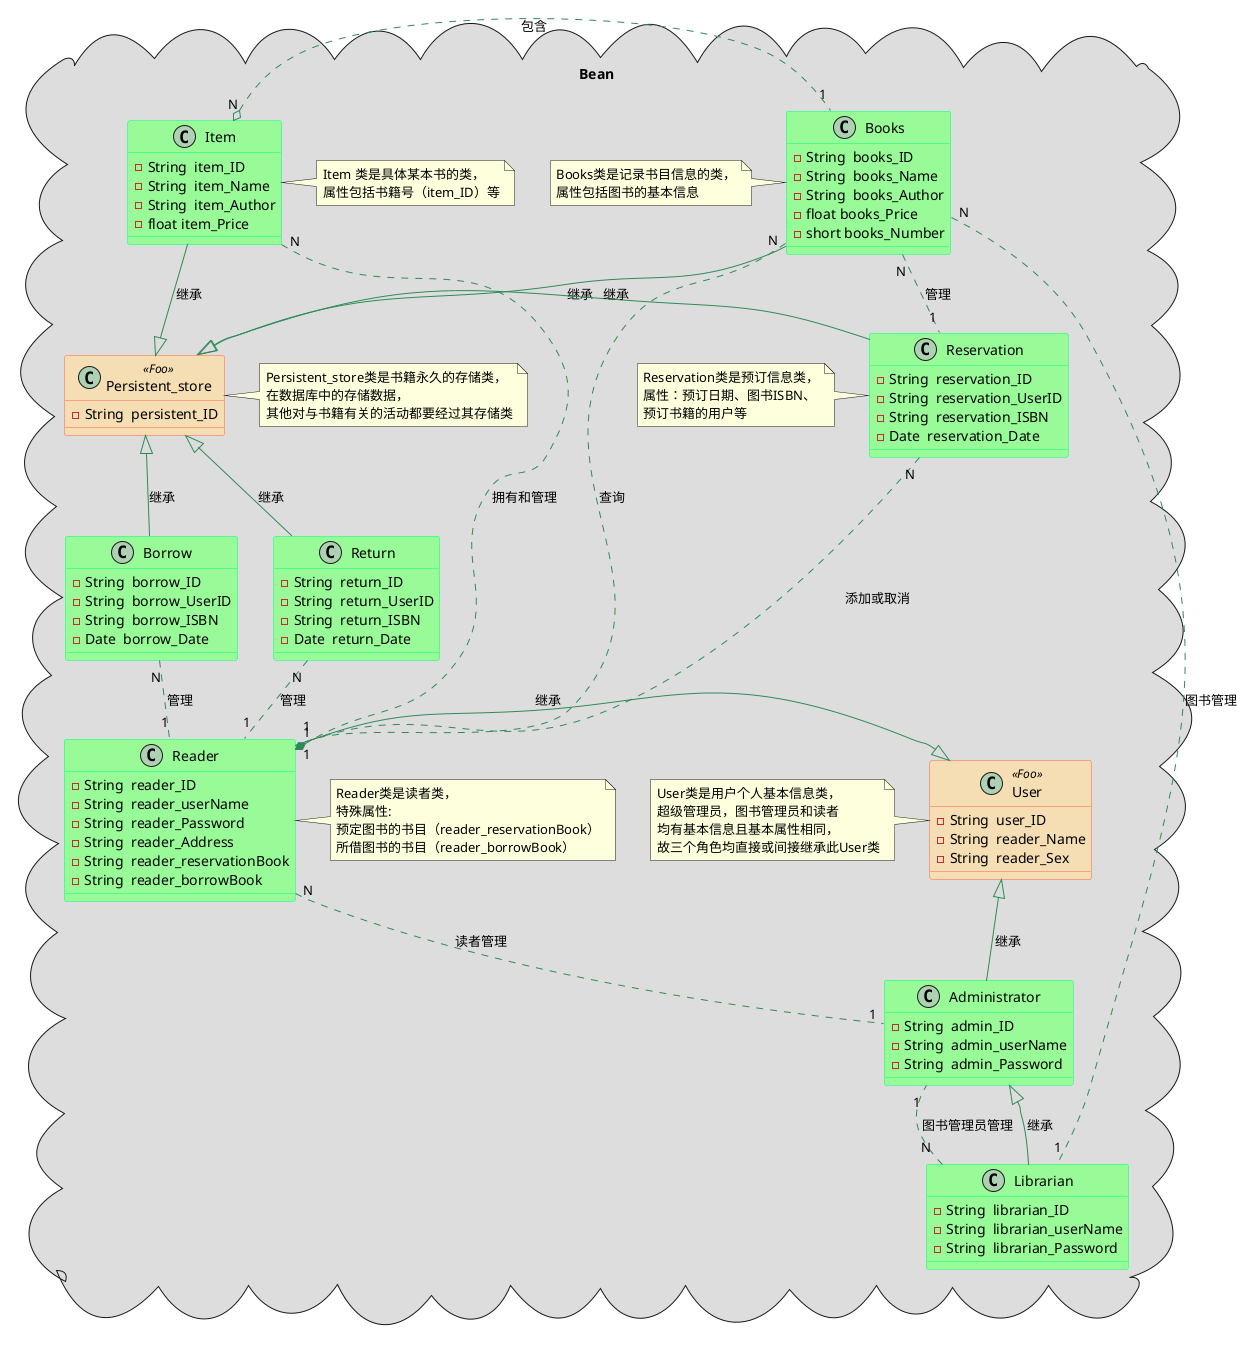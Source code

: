 @startuml

package Bean <<Cloud>> #DDDDDD {

    skinparam class {
    	BackgroundColor PaleGreen
    	ArrowColor SeaGreen
    	BorderColor SpringGreen
    	BackgroundColor<<Foo>> Wheat
    	BorderColor<<Foo>> Tomato
    }
    skinparam stereotypeCBackgroundColor YellowGreen
    skinparam stereotypeCBackgroundColor<< Foo >> DimGray

    class User<<Foo>>{
        -String  user_ID
        -String  reader_Name
        -String  reader_Sex
    }
    note left:User类是用户个人基本信息类，\n超级管理员，图书管理员和读者\n均有基本信息且基本属性相同，\n故三个角色均直接或间接继承此User类

    class Reader{
        -String  reader_ID
        -String  reader_userName
        -String  reader_Password
        -String  reader_Address
        -String  reader_reservationBook
        -String  reader_borrowBook
    }
    note right:Reader类是读者类，\n特殊属性:\n预定图书的书目（reader_reservationBook）\n所借图书的书目（reader_borrowBook）

    class Administrator{
        -String  admin_ID
        -String  admin_userName
        -String  admin_Password
    }

    class Librarian{
        -String  librarian_ID
        -String  librarian_userName
        -String  librarian_Password
    }
    Reader -left-|> User:继承
    Administrator -up-|> User:继承
    Librarian -up-|> Administrator:继承

    class Books{
        -String  books_ID
        -String  books_Name
        -String  books_Author
        -float books_Price
        -short books_Number
    }
    note left:Books类是记录书目信息的类，\n属性包括图书的基本信息

    class Item{
        -String  item_ID
        -String  item_Name
        -String  item_Author
        -float item_Price
    }
    note right:Item 类是具体某本书的类，\n属性包括书籍号（item_ID）等

    class Reservation{
        -String  reservation_ID
        -String  reservation_UserID
        -String  reservation_ISBN
        -Date  reservation_Date
    }
    note left:Reservation类是预订信息类，\n属性：预订日期、图书ISBN、\n预订书籍的用户等

    class Borrow{
        -String  borrow_ID
        -String  borrow_UserID
        -String  borrow_ISBN
        -Date  borrow_Date
    }

    class Return{
        -String  return_ID
        -String  return_UserID
        -String  return_ISBN
        -Date  return_Date
    }
    class Persistent_store<<Foo>>{
        -String  persistent_ID

    }
    note right:Persistent_store类是书籍永久的存储类，\n在数据库中的存储数据，\n其他对与书籍有关的活动都要经过其存储类

    Books -down-|> Persistent_store:继承
    Item -down-|> Persistent_store:继承
    Books "1" .left.o "N" Item:包含
    Reservation -right-|> Persistent_store:继承
    Borrow -up-|> Persistent_store:继承
    Return -up-|> Persistent_store:继承

    Books "N" .. "1" Reader:查询
    Item "N" ..* "1" Reader:拥有和管理
    Reservation "N" .. "1" Reader:添加或取消
    Borrow "N" .. "1" Reader:管理
    Return "N" .. "1" Reader:管理

    Reader "N" .. "1" Administrator:读者管理
    Librarian "N" .. "1" Administrator:图书管理员管理
    Books "N" .. "1" Librarian:图书管理

    Books "N" .. "1" Reservation:管理

}

@enduml